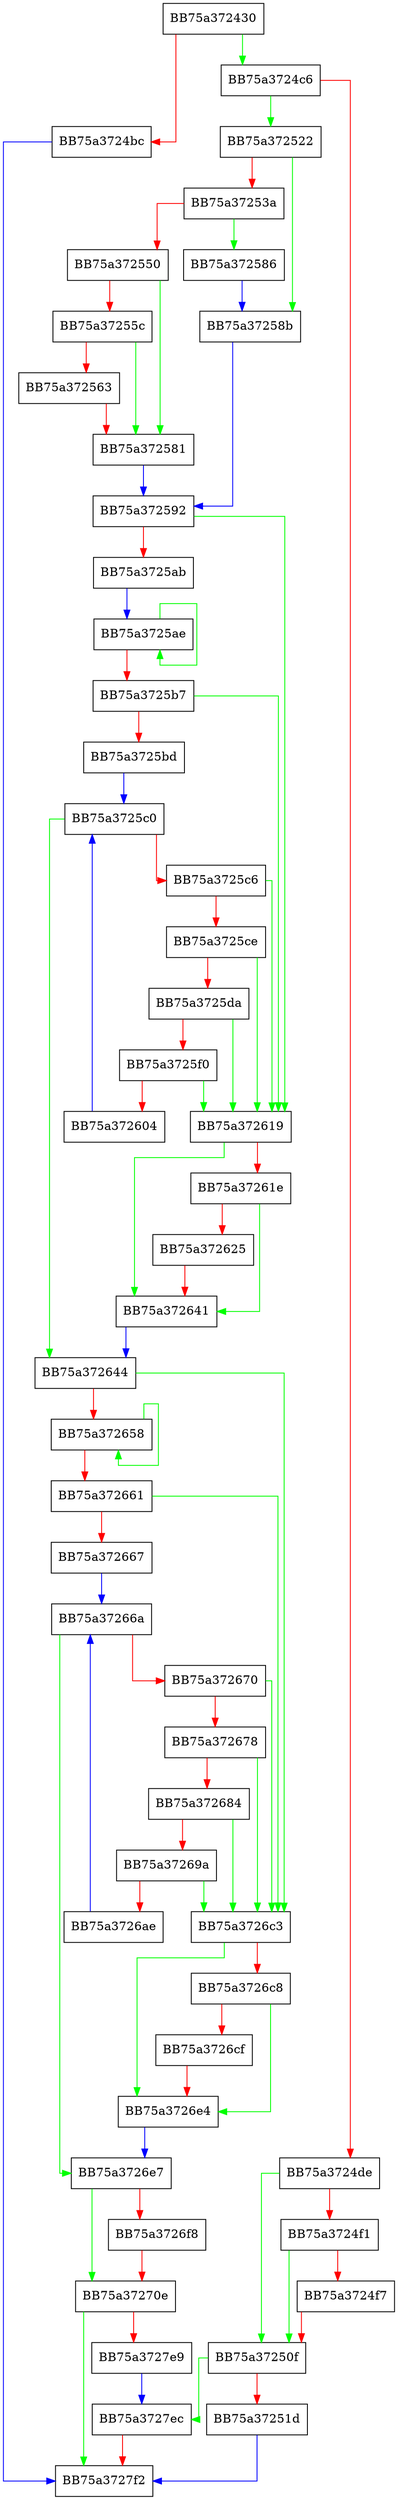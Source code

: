 digraph GetTrackingInfo {
  node [shape="box"];
  graph [splines=ortho];
  BB75a372430 -> BB75a3724c6 [color="green"];
  BB75a372430 -> BB75a3724bc [color="red"];
  BB75a3724bc -> BB75a3727f2 [color="blue"];
  BB75a3724c6 -> BB75a372522 [color="green"];
  BB75a3724c6 -> BB75a3724de [color="red"];
  BB75a3724de -> BB75a37250f [color="green"];
  BB75a3724de -> BB75a3724f1 [color="red"];
  BB75a3724f1 -> BB75a37250f [color="green"];
  BB75a3724f1 -> BB75a3724f7 [color="red"];
  BB75a3724f7 -> BB75a37250f [color="red"];
  BB75a37250f -> BB75a3727ec [color="green"];
  BB75a37250f -> BB75a37251d [color="red"];
  BB75a37251d -> BB75a3727f2 [color="blue"];
  BB75a372522 -> BB75a37258b [color="green"];
  BB75a372522 -> BB75a37253a [color="red"];
  BB75a37253a -> BB75a372586 [color="green"];
  BB75a37253a -> BB75a372550 [color="red"];
  BB75a372550 -> BB75a372581 [color="green"];
  BB75a372550 -> BB75a37255c [color="red"];
  BB75a37255c -> BB75a372581 [color="green"];
  BB75a37255c -> BB75a372563 [color="red"];
  BB75a372563 -> BB75a372581 [color="red"];
  BB75a372581 -> BB75a372592 [color="blue"];
  BB75a372586 -> BB75a37258b [color="blue"];
  BB75a37258b -> BB75a372592 [color="blue"];
  BB75a372592 -> BB75a372619 [color="green"];
  BB75a372592 -> BB75a3725ab [color="red"];
  BB75a3725ab -> BB75a3725ae [color="blue"];
  BB75a3725ae -> BB75a3725ae [color="green"];
  BB75a3725ae -> BB75a3725b7 [color="red"];
  BB75a3725b7 -> BB75a372619 [color="green"];
  BB75a3725b7 -> BB75a3725bd [color="red"];
  BB75a3725bd -> BB75a3725c0 [color="blue"];
  BB75a3725c0 -> BB75a372644 [color="green"];
  BB75a3725c0 -> BB75a3725c6 [color="red"];
  BB75a3725c6 -> BB75a372619 [color="green"];
  BB75a3725c6 -> BB75a3725ce [color="red"];
  BB75a3725ce -> BB75a372619 [color="green"];
  BB75a3725ce -> BB75a3725da [color="red"];
  BB75a3725da -> BB75a372619 [color="green"];
  BB75a3725da -> BB75a3725f0 [color="red"];
  BB75a3725f0 -> BB75a372619 [color="green"];
  BB75a3725f0 -> BB75a372604 [color="red"];
  BB75a372604 -> BB75a3725c0 [color="blue"];
  BB75a372619 -> BB75a372641 [color="green"];
  BB75a372619 -> BB75a37261e [color="red"];
  BB75a37261e -> BB75a372641 [color="green"];
  BB75a37261e -> BB75a372625 [color="red"];
  BB75a372625 -> BB75a372641 [color="red"];
  BB75a372641 -> BB75a372644 [color="blue"];
  BB75a372644 -> BB75a3726c3 [color="green"];
  BB75a372644 -> BB75a372658 [color="red"];
  BB75a372658 -> BB75a372658 [color="green"];
  BB75a372658 -> BB75a372661 [color="red"];
  BB75a372661 -> BB75a3726c3 [color="green"];
  BB75a372661 -> BB75a372667 [color="red"];
  BB75a372667 -> BB75a37266a [color="blue"];
  BB75a37266a -> BB75a3726e7 [color="green"];
  BB75a37266a -> BB75a372670 [color="red"];
  BB75a372670 -> BB75a3726c3 [color="green"];
  BB75a372670 -> BB75a372678 [color="red"];
  BB75a372678 -> BB75a3726c3 [color="green"];
  BB75a372678 -> BB75a372684 [color="red"];
  BB75a372684 -> BB75a3726c3 [color="green"];
  BB75a372684 -> BB75a37269a [color="red"];
  BB75a37269a -> BB75a3726c3 [color="green"];
  BB75a37269a -> BB75a3726ae [color="red"];
  BB75a3726ae -> BB75a37266a [color="blue"];
  BB75a3726c3 -> BB75a3726e4 [color="green"];
  BB75a3726c3 -> BB75a3726c8 [color="red"];
  BB75a3726c8 -> BB75a3726e4 [color="green"];
  BB75a3726c8 -> BB75a3726cf [color="red"];
  BB75a3726cf -> BB75a3726e4 [color="red"];
  BB75a3726e4 -> BB75a3726e7 [color="blue"];
  BB75a3726e7 -> BB75a37270e [color="green"];
  BB75a3726e7 -> BB75a3726f8 [color="red"];
  BB75a3726f8 -> BB75a37270e [color="red"];
  BB75a37270e -> BB75a3727f2 [color="green"];
  BB75a37270e -> BB75a3727e9 [color="red"];
  BB75a3727e9 -> BB75a3727ec [color="blue"];
  BB75a3727ec -> BB75a3727f2 [color="red"];
}